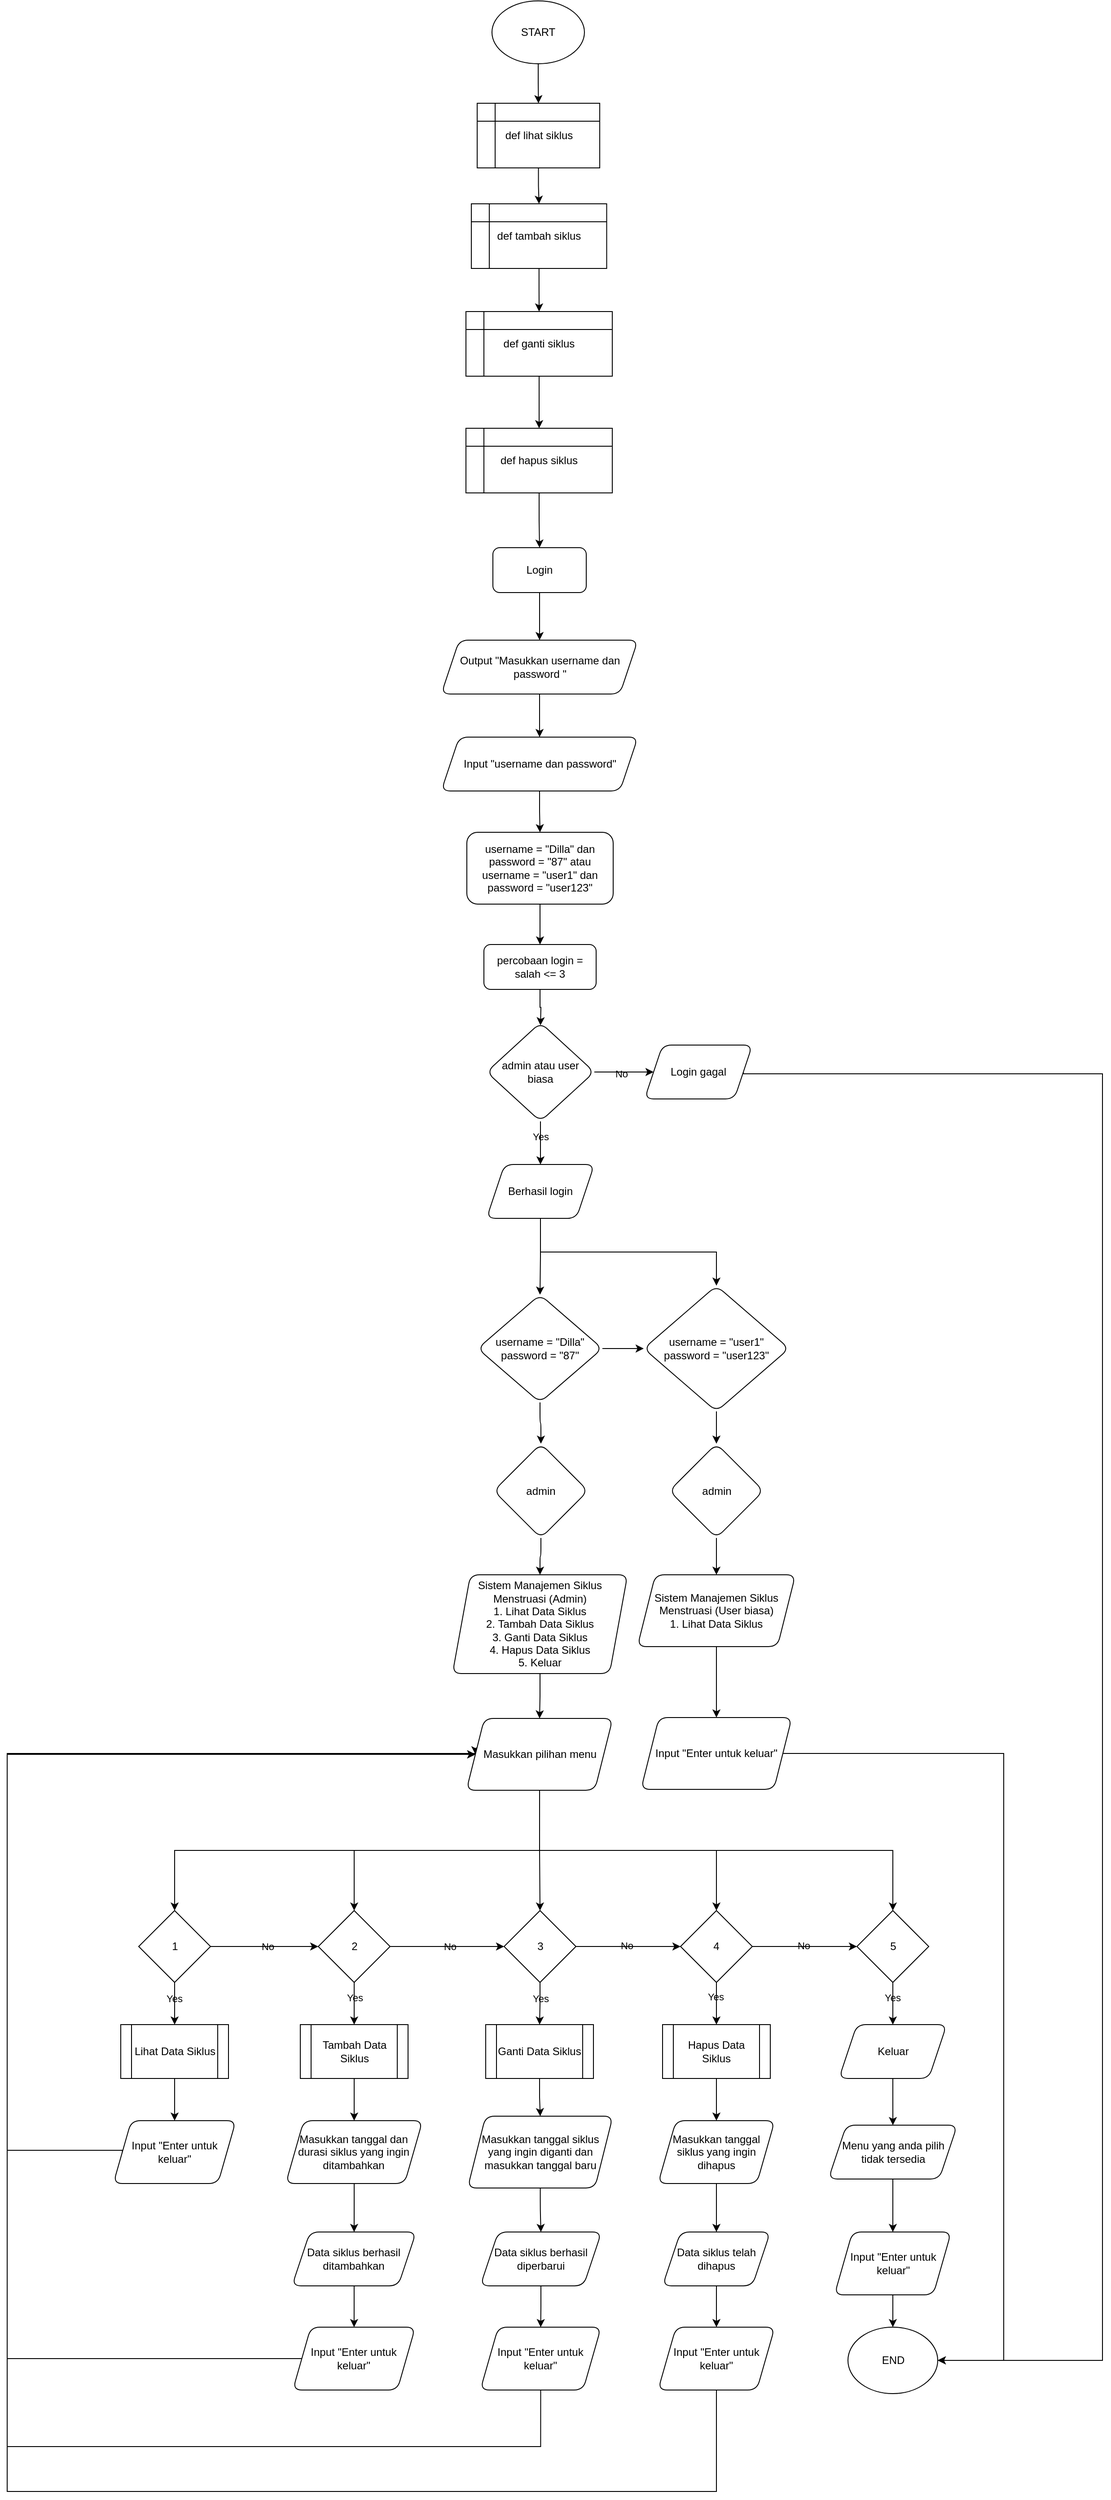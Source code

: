 <mxfile version="24.7.17">
  <diagram id="C5RBs43oDa-KdzZeNtuy" name="Page-1">
    <mxGraphModel dx="1605" dy="447" grid="1" gridSize="10" guides="1" tooltips="1" connect="1" arrows="1" fold="1" page="1" pageScale="1" pageWidth="827" pageHeight="1169" math="0" shadow="0">
      <root>
        <mxCell id="WIyWlLk6GJQsqaUBKTNV-0" />
        <mxCell id="WIyWlLk6GJQsqaUBKTNV-1" parent="WIyWlLk6GJQsqaUBKTNV-0" />
        <mxCell id="-QABsE26IqD1V3xhMsvn-311" style="edgeStyle=orthogonalEdgeStyle;rounded=0;orthogonalLoop=1;jettySize=auto;html=1;exitX=0.5;exitY=1;exitDx=0;exitDy=0;entryX=0.5;entryY=0;entryDx=0;entryDy=0;labelBackgroundColor=none;fontColor=default;" edge="1" parent="WIyWlLk6GJQsqaUBKTNV-1" source="-QABsE26IqD1V3xhMsvn-82" target="-QABsE26IqD1V3xhMsvn-300">
          <mxGeometry relative="1" as="geometry" />
        </mxCell>
        <mxCell id="-QABsE26IqD1V3xhMsvn-82" value="START" style="ellipse;whiteSpace=wrap;html=1;labelBackgroundColor=none;rounded=1;" vertex="1" parent="WIyWlLk6GJQsqaUBKTNV-1">
          <mxGeometry x="369.99" y="41" width="103" height="70" as="geometry" />
        </mxCell>
        <mxCell id="-QABsE26IqD1V3xhMsvn-178" style="edgeStyle=orthogonalEdgeStyle;rounded=0;orthogonalLoop=1;jettySize=auto;html=1;exitX=0.5;exitY=1;exitDx=0;exitDy=0;entryX=0.5;entryY=0;entryDx=0;entryDy=0;labelBackgroundColor=none;fontColor=default;" edge="1" parent="WIyWlLk6GJQsqaUBKTNV-1" source="-QABsE26IqD1V3xhMsvn-84" target="-QABsE26IqD1V3xhMsvn-126">
          <mxGeometry relative="1" as="geometry" />
        </mxCell>
        <mxCell id="-QABsE26IqD1V3xhMsvn-84" value="Login" style="whiteSpace=wrap;html=1;labelBackgroundColor=none;rounded=1;" vertex="1" parent="WIyWlLk6GJQsqaUBKTNV-1">
          <mxGeometry x="371.01" y="650" width="104" height="50" as="geometry" />
        </mxCell>
        <mxCell id="-QABsE26IqD1V3xhMsvn-85" value="" style="edgeStyle=orthogonalEdgeStyle;rounded=1;orthogonalLoop=1;jettySize=auto;html=1;labelBackgroundColor=none;fontColor=default;" edge="1" parent="WIyWlLk6GJQsqaUBKTNV-1" source="-QABsE26IqD1V3xhMsvn-89" target="-QABsE26IqD1V3xhMsvn-133">
          <mxGeometry relative="1" as="geometry" />
        </mxCell>
        <mxCell id="-QABsE26IqD1V3xhMsvn-86" value="No" style="edgeLabel;html=1;align=center;verticalAlign=middle;resizable=0;points=[];labelBackgroundColor=none;" vertex="1" connectable="0" parent="-QABsE26IqD1V3xhMsvn-85">
          <mxGeometry x="-0.1" y="-2" relative="1" as="geometry">
            <mxPoint as="offset" />
          </mxGeometry>
        </mxCell>
        <mxCell id="-QABsE26IqD1V3xhMsvn-87" value="" style="edgeStyle=orthogonalEdgeStyle;rounded=1;orthogonalLoop=1;jettySize=auto;html=1;labelBackgroundColor=none;fontColor=default;" edge="1" parent="WIyWlLk6GJQsqaUBKTNV-1" source="-QABsE26IqD1V3xhMsvn-89" target="-QABsE26IqD1V3xhMsvn-135">
          <mxGeometry relative="1" as="geometry" />
        </mxCell>
        <mxCell id="-QABsE26IqD1V3xhMsvn-88" value="Yes" style="edgeLabel;html=1;align=center;verticalAlign=middle;resizable=0;points=[];labelBackgroundColor=none;" vertex="1" connectable="0" parent="-QABsE26IqD1V3xhMsvn-87">
          <mxGeometry x="-0.289" relative="1" as="geometry">
            <mxPoint as="offset" />
          </mxGeometry>
        </mxCell>
        <mxCell id="-QABsE26IqD1V3xhMsvn-89" value="admin atau user biasa" style="rhombus;whiteSpace=wrap;html=1;labelBackgroundColor=none;rounded=1;" vertex="1" parent="WIyWlLk6GJQsqaUBKTNV-1">
          <mxGeometry x="364" y="1179" width="120" height="110" as="geometry" />
        </mxCell>
        <mxCell id="-QABsE26IqD1V3xhMsvn-90" value="" style="edgeStyle=orthogonalEdgeStyle;rounded=1;orthogonalLoop=1;jettySize=auto;html=1;labelBackgroundColor=none;fontColor=default;" edge="1" parent="WIyWlLk6GJQsqaUBKTNV-1" source="-QABsE26IqD1V3xhMsvn-92" target="-QABsE26IqD1V3xhMsvn-94">
          <mxGeometry relative="1" as="geometry" />
        </mxCell>
        <mxCell id="-QABsE26IqD1V3xhMsvn-91" value="" style="edgeStyle=orthogonalEdgeStyle;rounded=1;orthogonalLoop=1;jettySize=auto;html=1;labelBackgroundColor=none;fontColor=default;" edge="1" parent="WIyWlLk6GJQsqaUBKTNV-1" source="-QABsE26IqD1V3xhMsvn-92" target="-QABsE26IqD1V3xhMsvn-96">
          <mxGeometry relative="1" as="geometry" />
        </mxCell>
        <mxCell id="-QABsE26IqD1V3xhMsvn-92" value="username = &quot;Dilla&quot; password = &quot;87&quot;" style="rhombus;whiteSpace=wrap;html=1;labelBackgroundColor=none;rounded=1;" vertex="1" parent="WIyWlLk6GJQsqaUBKTNV-1">
          <mxGeometry x="354" y="1482" width="139" height="120" as="geometry" />
        </mxCell>
        <mxCell id="-QABsE26IqD1V3xhMsvn-316" style="edgeStyle=orthogonalEdgeStyle;rounded=0;orthogonalLoop=1;jettySize=auto;html=1;exitX=0.5;exitY=1;exitDx=0;exitDy=0;entryX=0.5;entryY=0;entryDx=0;entryDy=0;labelBackgroundColor=none;fontColor=default;" edge="1" parent="WIyWlLk6GJQsqaUBKTNV-1" source="-QABsE26IqD1V3xhMsvn-94" target="-QABsE26IqD1V3xhMsvn-315">
          <mxGeometry relative="1" as="geometry" />
        </mxCell>
        <mxCell id="-QABsE26IqD1V3xhMsvn-94" value="username = &quot;user1&quot; password = &quot;user123&quot;" style="rhombus;whiteSpace=wrap;html=1;labelBackgroundColor=none;rounded=1;" vertex="1" parent="WIyWlLk6GJQsqaUBKTNV-1">
          <mxGeometry x="539" y="1472" width="162" height="140" as="geometry" />
        </mxCell>
        <mxCell id="-QABsE26IqD1V3xhMsvn-95" value="" style="edgeStyle=orthogonalEdgeStyle;rounded=1;orthogonalLoop=1;jettySize=auto;html=1;labelBackgroundColor=none;fontColor=default;" edge="1" parent="WIyWlLk6GJQsqaUBKTNV-1" source="-QABsE26IqD1V3xhMsvn-96" target="-QABsE26IqD1V3xhMsvn-130">
          <mxGeometry relative="1" as="geometry" />
        </mxCell>
        <mxCell id="-QABsE26IqD1V3xhMsvn-96" value="admin" style="rhombus;whiteSpace=wrap;html=1;labelBackgroundColor=none;rounded=1;" vertex="1" parent="WIyWlLk6GJQsqaUBKTNV-1">
          <mxGeometry x="371.99" y="1648" width="105" height="105" as="geometry" />
        </mxCell>
        <mxCell id="-QABsE26IqD1V3xhMsvn-121" value="" style="edgeStyle=orthogonalEdgeStyle;rounded=1;orthogonalLoop=1;jettySize=auto;html=1;labelBackgroundColor=none;fontColor=default;" edge="1" parent="WIyWlLk6GJQsqaUBKTNV-1" source="-QABsE26IqD1V3xhMsvn-122" target="-QABsE26IqD1V3xhMsvn-148">
          <mxGeometry relative="1" as="geometry" />
        </mxCell>
        <mxCell id="-QABsE26IqD1V3xhMsvn-122" value="Keluar" style="shape=parallelogram;perimeter=parallelogramPerimeter;whiteSpace=wrap;html=1;fixedSize=1;labelBackgroundColor=none;rounded=1;" vertex="1" parent="WIyWlLk6GJQsqaUBKTNV-1">
          <mxGeometry x="756.5" y="2294.995" width="120" height="60" as="geometry" />
        </mxCell>
        <mxCell id="-QABsE26IqD1V3xhMsvn-123" style="edgeStyle=orthogonalEdgeStyle;rounded=0;orthogonalLoop=1;jettySize=auto;html=1;exitX=0;exitY=0.5;exitDx=0;exitDy=0;entryX=0;entryY=0.5;entryDx=0;entryDy=0;labelBackgroundColor=none;fontColor=default;" edge="1" parent="WIyWlLk6GJQsqaUBKTNV-1" source="-QABsE26IqD1V3xhMsvn-124" target="-QABsE26IqD1V3xhMsvn-156">
          <mxGeometry relative="1" as="geometry">
            <Array as="points">
              <mxPoint x="-42" y="2435" />
              <mxPoint x="-170" y="2435" />
              <mxPoint x="-170" y="1994" />
            </Array>
          </mxGeometry>
        </mxCell>
        <mxCell id="-QABsE26IqD1V3xhMsvn-124" value="Input &quot;Enter untuk keluar&quot;" style="shape=parallelogram;perimeter=parallelogramPerimeter;whiteSpace=wrap;html=1;fixedSize=1;labelBackgroundColor=none;rounded=1;" vertex="1" parent="WIyWlLk6GJQsqaUBKTNV-1">
          <mxGeometry x="-51.75" y="2402" width="136.5" height="70" as="geometry" />
        </mxCell>
        <mxCell id="-QABsE26IqD1V3xhMsvn-185" value="" style="edgeStyle=orthogonalEdgeStyle;rounded=0;orthogonalLoop=1;jettySize=auto;html=1;labelBackgroundColor=none;fontColor=default;" edge="1" parent="WIyWlLk6GJQsqaUBKTNV-1" source="-QABsE26IqD1V3xhMsvn-126" target="-QABsE26IqD1V3xhMsvn-184">
          <mxGeometry relative="1" as="geometry" />
        </mxCell>
        <mxCell id="-QABsE26IqD1V3xhMsvn-126" value="Output &quot;Masukkan username dan password &quot;" style="shape=parallelogram;perimeter=parallelogramPerimeter;whiteSpace=wrap;html=1;fixedSize=1;labelBackgroundColor=none;rounded=1;" vertex="1" parent="WIyWlLk6GJQsqaUBKTNV-1">
          <mxGeometry x="313.51" y="753" width="219" height="60" as="geometry" />
        </mxCell>
        <mxCell id="-QABsE26IqD1V3xhMsvn-129" value="" style="edgeStyle=orthogonalEdgeStyle;rounded=0;orthogonalLoop=1;jettySize=auto;html=1;labelBackgroundColor=none;fontColor=default;" edge="1" parent="WIyWlLk6GJQsqaUBKTNV-1" source="-QABsE26IqD1V3xhMsvn-130" target="-QABsE26IqD1V3xhMsvn-156">
          <mxGeometry relative="1" as="geometry" />
        </mxCell>
        <mxCell id="-QABsE26IqD1V3xhMsvn-130" value="Sistem Manajemen Siklus Menstruasi (Admin)&lt;div&gt;&lt;span style=&quot;background-color: initial;&quot;&gt;1. Lihat Data Siklus&lt;/span&gt;&lt;br&gt;&lt;/div&gt;&lt;div&gt;&lt;div&gt;2.&amp;nbsp;Tambah Data Siklus&lt;/div&gt;&lt;div&gt;3.&amp;nbsp;Ganti Data Siklus&lt;/div&gt;&lt;div&gt;4.&amp;nbsp;Hapus Data Siklus&lt;/div&gt;&lt;div&gt;5. Keluar&lt;/div&gt;&lt;/div&gt;" style="shape=parallelogram;perimeter=parallelogramPerimeter;whiteSpace=wrap;html=1;fixedSize=1;labelBackgroundColor=none;rounded=1;" vertex="1" parent="WIyWlLk6GJQsqaUBKTNV-1">
          <mxGeometry x="326" y="1794" width="195" height="110.01" as="geometry" />
        </mxCell>
        <mxCell id="-QABsE26IqD1V3xhMsvn-131" value="" style="edgeStyle=orthogonalEdgeStyle;rounded=0;orthogonalLoop=1;jettySize=auto;html=1;labelBackgroundColor=none;fontColor=default;" edge="1" parent="WIyWlLk6GJQsqaUBKTNV-1" source="-QABsE26IqD1V3xhMsvn-132" target="-QABsE26IqD1V3xhMsvn-157">
          <mxGeometry relative="1" as="geometry" />
        </mxCell>
        <mxCell id="-QABsE26IqD1V3xhMsvn-132" value="Sistem Manajemen Siklus Menstruasi (User biasa)&lt;div&gt;&lt;span style=&quot;background-color: initial;&quot;&gt;1. Lihat Data Siklus&lt;/span&gt;&lt;/div&gt;" style="shape=parallelogram;perimeter=parallelogramPerimeter;whiteSpace=wrap;html=1;fixedSize=1;labelBackgroundColor=none;rounded=1;" vertex="1" parent="WIyWlLk6GJQsqaUBKTNV-1">
          <mxGeometry x="532" y="1794" width="176" height="80" as="geometry" />
        </mxCell>
        <mxCell id="-QABsE26IqD1V3xhMsvn-312" style="edgeStyle=orthogonalEdgeStyle;rounded=0;orthogonalLoop=1;jettySize=auto;html=1;exitX=1;exitY=0.5;exitDx=0;exitDy=0;entryX=1;entryY=0.5;entryDx=0;entryDy=0;labelBackgroundColor=none;fontColor=default;" edge="1" parent="WIyWlLk6GJQsqaUBKTNV-1" source="-QABsE26IqD1V3xhMsvn-133" target="-QABsE26IqD1V3xhMsvn-261">
          <mxGeometry relative="1" as="geometry">
            <Array as="points">
              <mxPoint x="1050" y="1236" />
              <mxPoint x="1050" y="2669" />
            </Array>
          </mxGeometry>
        </mxCell>
        <mxCell id="-QABsE26IqD1V3xhMsvn-133" value="Login gagal" style="shape=parallelogram;perimeter=parallelogramPerimeter;whiteSpace=wrap;html=1;fixedSize=1;labelBackgroundColor=none;rounded=1;" vertex="1" parent="WIyWlLk6GJQsqaUBKTNV-1">
          <mxGeometry x="540" y="1203.995" width="120" height="60" as="geometry" />
        </mxCell>
        <mxCell id="-QABsE26IqD1V3xhMsvn-313" style="edgeStyle=orthogonalEdgeStyle;rounded=0;orthogonalLoop=1;jettySize=auto;html=1;exitX=0.5;exitY=1;exitDx=0;exitDy=0;entryX=0.5;entryY=0;entryDx=0;entryDy=0;labelBackgroundColor=none;fontColor=default;" edge="1" parent="WIyWlLk6GJQsqaUBKTNV-1" source="-QABsE26IqD1V3xhMsvn-135" target="-QABsE26IqD1V3xhMsvn-94">
          <mxGeometry relative="1" as="geometry" />
        </mxCell>
        <mxCell id="-QABsE26IqD1V3xhMsvn-314" style="edgeStyle=orthogonalEdgeStyle;rounded=0;orthogonalLoop=1;jettySize=auto;html=1;exitX=0.5;exitY=1;exitDx=0;exitDy=0;entryX=0.5;entryY=0;entryDx=0;entryDy=0;labelBackgroundColor=none;fontColor=default;" edge="1" parent="WIyWlLk6GJQsqaUBKTNV-1" source="-QABsE26IqD1V3xhMsvn-135" target="-QABsE26IqD1V3xhMsvn-92">
          <mxGeometry relative="1" as="geometry" />
        </mxCell>
        <mxCell id="-QABsE26IqD1V3xhMsvn-135" value="Berhasil login" style="shape=parallelogram;perimeter=parallelogramPerimeter;whiteSpace=wrap;html=1;fixedSize=1;labelBackgroundColor=none;rounded=1;" vertex="1" parent="WIyWlLk6GJQsqaUBKTNV-1">
          <mxGeometry x="364" y="1336.995" width="120" height="60" as="geometry" />
        </mxCell>
        <mxCell id="-QABsE26IqD1V3xhMsvn-136" value="" style="edgeStyle=orthogonalEdgeStyle;rounded=1;orthogonalLoop=1;jettySize=auto;html=1;labelBackgroundColor=none;fontColor=default;" edge="1" parent="WIyWlLk6GJQsqaUBKTNV-1" source="-QABsE26IqD1V3xhMsvn-137" target="-QABsE26IqD1V3xhMsvn-141">
          <mxGeometry relative="1" as="geometry" />
        </mxCell>
        <mxCell id="-QABsE26IqD1V3xhMsvn-137" value="Masukkan tanggal dan durasi siklus yang ingin ditambahkan" style="shape=parallelogram;perimeter=parallelogramPerimeter;whiteSpace=wrap;html=1;fixedSize=1;labelBackgroundColor=none;rounded=1;" vertex="1" parent="WIyWlLk6GJQsqaUBKTNV-1">
          <mxGeometry x="140.31" y="2402" width="152.37" height="70" as="geometry" />
        </mxCell>
        <mxCell id="-QABsE26IqD1V3xhMsvn-138" value="" style="edgeStyle=orthogonalEdgeStyle;rounded=1;orthogonalLoop=1;jettySize=auto;html=1;labelBackgroundColor=none;fontColor=default;" edge="1" parent="WIyWlLk6GJQsqaUBKTNV-1" source="-QABsE26IqD1V3xhMsvn-139" target="-QABsE26IqD1V3xhMsvn-143">
          <mxGeometry relative="1" as="geometry" />
        </mxCell>
        <mxCell id="-QABsE26IqD1V3xhMsvn-139" value="Masukkan tanggal siklus yang ingin diganti dan masukkan tanggal baru" style="shape=parallelogram;perimeter=parallelogramPerimeter;whiteSpace=wrap;html=1;fixedSize=1;labelBackgroundColor=none;rounded=1;" vertex="1" parent="WIyWlLk6GJQsqaUBKTNV-1">
          <mxGeometry x="342.88" y="2397" width="161.75" height="80" as="geometry" />
        </mxCell>
        <mxCell id="-QABsE26IqD1V3xhMsvn-140" value="" style="edgeStyle=orthogonalEdgeStyle;rounded=0;orthogonalLoop=1;jettySize=auto;html=1;labelBackgroundColor=none;fontColor=default;" edge="1" parent="WIyWlLk6GJQsqaUBKTNV-1" source="-QABsE26IqD1V3xhMsvn-141" target="-QABsE26IqD1V3xhMsvn-150">
          <mxGeometry relative="1" as="geometry" />
        </mxCell>
        <mxCell id="-QABsE26IqD1V3xhMsvn-141" value="Data siklus berhasil ditambahkan" style="shape=parallelogram;perimeter=parallelogramPerimeter;whiteSpace=wrap;html=1;fixedSize=1;labelBackgroundColor=none;rounded=1;" vertex="1" parent="WIyWlLk6GJQsqaUBKTNV-1">
          <mxGeometry x="147.25" y="2526" width="138.26" height="60" as="geometry" />
        </mxCell>
        <mxCell id="-QABsE26IqD1V3xhMsvn-142" value="" style="edgeStyle=orthogonalEdgeStyle;rounded=0;orthogonalLoop=1;jettySize=auto;html=1;labelBackgroundColor=none;fontColor=default;" edge="1" parent="WIyWlLk6GJQsqaUBKTNV-1" source="-QABsE26IqD1V3xhMsvn-143" target="-QABsE26IqD1V3xhMsvn-152">
          <mxGeometry relative="1" as="geometry" />
        </mxCell>
        <mxCell id="-QABsE26IqD1V3xhMsvn-143" value="Data siklus berhasil diperbarui" style="shape=parallelogram;perimeter=parallelogramPerimeter;whiteSpace=wrap;html=1;fixedSize=1;labelBackgroundColor=none;rounded=1;" vertex="1" parent="WIyWlLk6GJQsqaUBKTNV-1">
          <mxGeometry x="356.99" y="2526" width="135" height="60" as="geometry" />
        </mxCell>
        <mxCell id="-QABsE26IqD1V3xhMsvn-144" value="" style="edgeStyle=orthogonalEdgeStyle;rounded=1;orthogonalLoop=1;jettySize=auto;html=1;labelBackgroundColor=none;fontColor=default;" edge="1" parent="WIyWlLk6GJQsqaUBKTNV-1" source="-QABsE26IqD1V3xhMsvn-145" target="-QABsE26IqD1V3xhMsvn-147">
          <mxGeometry relative="1" as="geometry" />
        </mxCell>
        <mxCell id="-QABsE26IqD1V3xhMsvn-145" value="Masukkan tanggal siklus yang ingin dihapus" style="shape=parallelogram;perimeter=parallelogramPerimeter;whiteSpace=wrap;html=1;fixedSize=1;labelBackgroundColor=none;rounded=1;" vertex="1" parent="WIyWlLk6GJQsqaUBKTNV-1">
          <mxGeometry x="555" y="2402" width="130" height="70" as="geometry" />
        </mxCell>
        <mxCell id="-QABsE26IqD1V3xhMsvn-146" value="" style="edgeStyle=orthogonalEdgeStyle;rounded=0;orthogonalLoop=1;jettySize=auto;html=1;labelBackgroundColor=none;fontColor=default;" edge="1" parent="WIyWlLk6GJQsqaUBKTNV-1" source="-QABsE26IqD1V3xhMsvn-147" target="-QABsE26IqD1V3xhMsvn-154">
          <mxGeometry relative="1" as="geometry" />
        </mxCell>
        <mxCell id="-QABsE26IqD1V3xhMsvn-147" value="Data siklus telah dihapus" style="shape=parallelogram;perimeter=parallelogramPerimeter;whiteSpace=wrap;html=1;fixedSize=1;labelBackgroundColor=none;rounded=1;" vertex="1" parent="WIyWlLk6GJQsqaUBKTNV-1">
          <mxGeometry x="560" y="2525.995" width="120" height="60" as="geometry" />
        </mxCell>
        <mxCell id="-QABsE26IqD1V3xhMsvn-260" style="edgeStyle=orthogonalEdgeStyle;rounded=0;orthogonalLoop=1;jettySize=auto;html=1;exitX=0.5;exitY=1;exitDx=0;exitDy=0;entryX=0.5;entryY=0;entryDx=0;entryDy=0;labelBackgroundColor=none;fontColor=default;" edge="1" parent="WIyWlLk6GJQsqaUBKTNV-1" source="-QABsE26IqD1V3xhMsvn-148" target="-QABsE26IqD1V3xhMsvn-259">
          <mxGeometry relative="1" as="geometry" />
        </mxCell>
        <mxCell id="-QABsE26IqD1V3xhMsvn-148" value="Menu yang anda pilih tidak tersedia" style="shape=parallelogram;perimeter=parallelogramPerimeter;whiteSpace=wrap;html=1;fixedSize=1;labelBackgroundColor=none;rounded=1;" vertex="1" parent="WIyWlLk6GJQsqaUBKTNV-1">
          <mxGeometry x="744.75" y="2407" width="143.5" height="60" as="geometry" />
        </mxCell>
        <mxCell id="-QABsE26IqD1V3xhMsvn-149" style="edgeStyle=orthogonalEdgeStyle;rounded=0;orthogonalLoop=1;jettySize=auto;html=1;exitX=0;exitY=0.5;exitDx=0;exitDy=0;entryX=0;entryY=0.5;entryDx=0;entryDy=0;labelBackgroundColor=none;fontColor=default;" edge="1" parent="WIyWlLk6GJQsqaUBKTNV-1" source="-QABsE26IqD1V3xhMsvn-150" target="-QABsE26IqD1V3xhMsvn-156">
          <mxGeometry relative="1" as="geometry">
            <Array as="points">
              <mxPoint x="-170" y="2667" />
              <mxPoint x="-170" y="1994" />
            </Array>
          </mxGeometry>
        </mxCell>
        <mxCell id="-QABsE26IqD1V3xhMsvn-150" value="Input &quot;Enter untuk keluar&quot;" style="shape=parallelogram;perimeter=parallelogramPerimeter;whiteSpace=wrap;html=1;fixedSize=1;labelBackgroundColor=none;rounded=1;" vertex="1" parent="WIyWlLk6GJQsqaUBKTNV-1">
          <mxGeometry x="148.19" y="2632" width="136.38" height="70.01" as="geometry" />
        </mxCell>
        <mxCell id="-QABsE26IqD1V3xhMsvn-151" style="edgeStyle=orthogonalEdgeStyle;rounded=0;orthogonalLoop=1;jettySize=auto;html=1;exitX=0.5;exitY=1;exitDx=0;exitDy=0;entryX=0;entryY=0.5;entryDx=0;entryDy=0;labelBackgroundColor=none;fontColor=default;" edge="1" parent="WIyWlLk6GJQsqaUBKTNV-1" source="-QABsE26IqD1V3xhMsvn-152" target="-QABsE26IqD1V3xhMsvn-156">
          <mxGeometry relative="1" as="geometry">
            <Array as="points">
              <mxPoint x="424" y="2765" />
              <mxPoint x="-170" y="2765" />
              <mxPoint x="-170" y="1993" />
              <mxPoint x="352" y="1993" />
            </Array>
            <mxPoint x="424.245" y="2688.01" as="sourcePoint" />
            <mxPoint x="351.51" y="2023" as="targetPoint" />
          </mxGeometry>
        </mxCell>
        <mxCell id="-QABsE26IqD1V3xhMsvn-152" value="Input &quot;Enter untuk keluar&quot;" style="shape=parallelogram;perimeter=parallelogramPerimeter;whiteSpace=wrap;html=1;fixedSize=1;labelBackgroundColor=none;rounded=1;" vertex="1" parent="WIyWlLk6GJQsqaUBKTNV-1">
          <mxGeometry x="357" y="2632" width="134.49" height="70.01" as="geometry" />
        </mxCell>
        <mxCell id="-QABsE26IqD1V3xhMsvn-153" style="edgeStyle=orthogonalEdgeStyle;rounded=0;orthogonalLoop=1;jettySize=auto;html=1;exitX=0.5;exitY=1;exitDx=0;exitDy=0;entryX=0;entryY=0.5;entryDx=0;entryDy=0;labelBackgroundColor=none;fontColor=default;" edge="1" parent="WIyWlLk6GJQsqaUBKTNV-1" source="-QABsE26IqD1V3xhMsvn-154" target="-QABsE26IqD1V3xhMsvn-156">
          <mxGeometry relative="1" as="geometry">
            <Array as="points">
              <mxPoint x="620" y="2815" />
              <mxPoint x="-170" y="2815" />
              <mxPoint x="-170" y="1994" />
            </Array>
          </mxGeometry>
        </mxCell>
        <mxCell id="-QABsE26IqD1V3xhMsvn-154" value="Input &quot;Enter untuk keluar&quot;" style="shape=parallelogram;perimeter=parallelogramPerimeter;whiteSpace=wrap;html=1;fixedSize=1;labelBackgroundColor=none;rounded=1;" vertex="1" parent="WIyWlLk6GJQsqaUBKTNV-1">
          <mxGeometry x="555" y="2632" width="130" height="70.01" as="geometry" />
        </mxCell>
        <mxCell id="-QABsE26IqD1V3xhMsvn-252" style="edgeStyle=orthogonalEdgeStyle;rounded=0;orthogonalLoop=1;jettySize=auto;html=1;exitX=0.5;exitY=1;exitDx=0;exitDy=0;entryX=0.5;entryY=0;entryDx=0;entryDy=0;labelBackgroundColor=none;fontColor=default;" edge="1" parent="WIyWlLk6GJQsqaUBKTNV-1" source="-QABsE26IqD1V3xhMsvn-156" target="-QABsE26IqD1V3xhMsvn-221">
          <mxGeometry relative="1" as="geometry" />
        </mxCell>
        <mxCell id="-QABsE26IqD1V3xhMsvn-253" style="edgeStyle=orthogonalEdgeStyle;rounded=0;orthogonalLoop=1;jettySize=auto;html=1;exitX=0.5;exitY=1;exitDx=0;exitDy=0;entryX=0.5;entryY=0;entryDx=0;entryDy=0;labelBackgroundColor=none;fontColor=default;" edge="1" parent="WIyWlLk6GJQsqaUBKTNV-1" source="-QABsE26IqD1V3xhMsvn-156" target="-QABsE26IqD1V3xhMsvn-220">
          <mxGeometry relative="1" as="geometry" />
        </mxCell>
        <mxCell id="-QABsE26IqD1V3xhMsvn-254" style="edgeStyle=orthogonalEdgeStyle;rounded=0;orthogonalLoop=1;jettySize=auto;html=1;exitX=0.5;exitY=1;exitDx=0;exitDy=0;entryX=0.5;entryY=0;entryDx=0;entryDy=0;labelBackgroundColor=none;fontColor=default;" edge="1" parent="WIyWlLk6GJQsqaUBKTNV-1" source="-QABsE26IqD1V3xhMsvn-156" target="-QABsE26IqD1V3xhMsvn-218">
          <mxGeometry relative="1" as="geometry" />
        </mxCell>
        <mxCell id="-QABsE26IqD1V3xhMsvn-255" style="edgeStyle=orthogonalEdgeStyle;rounded=0;orthogonalLoop=1;jettySize=auto;html=1;exitX=0.5;exitY=1;exitDx=0;exitDy=0;entryX=0.5;entryY=0;entryDx=0;entryDy=0;labelBackgroundColor=none;fontColor=default;" edge="1" parent="WIyWlLk6GJQsqaUBKTNV-1" source="-QABsE26IqD1V3xhMsvn-156" target="-QABsE26IqD1V3xhMsvn-216">
          <mxGeometry relative="1" as="geometry" />
        </mxCell>
        <mxCell id="-QABsE26IqD1V3xhMsvn-256" style="edgeStyle=orthogonalEdgeStyle;rounded=0;orthogonalLoop=1;jettySize=auto;html=1;exitX=0.5;exitY=1;exitDx=0;exitDy=0;entryX=0.5;entryY=0;entryDx=0;entryDy=0;labelBackgroundColor=none;fontColor=default;" edge="1" parent="WIyWlLk6GJQsqaUBKTNV-1" source="-QABsE26IqD1V3xhMsvn-156" target="-QABsE26IqD1V3xhMsvn-217">
          <mxGeometry relative="1" as="geometry" />
        </mxCell>
        <mxCell id="-QABsE26IqD1V3xhMsvn-156" value="Masukkan pilihan menu" style="shape=parallelogram;perimeter=parallelogramPerimeter;whiteSpace=wrap;html=1;fixedSize=1;labelBackgroundColor=none;rounded=1;" vertex="1" parent="WIyWlLk6GJQsqaUBKTNV-1">
          <mxGeometry x="341.51" y="1954" width="163" height="80" as="geometry" />
        </mxCell>
        <mxCell id="-QABsE26IqD1V3xhMsvn-263" style="edgeStyle=orthogonalEdgeStyle;rounded=0;orthogonalLoop=1;jettySize=auto;html=1;exitX=1;exitY=0.5;exitDx=0;exitDy=0;entryX=1;entryY=0.5;entryDx=0;entryDy=0;labelBackgroundColor=none;fontColor=default;" edge="1" parent="WIyWlLk6GJQsqaUBKTNV-1" source="-QABsE26IqD1V3xhMsvn-157" target="-QABsE26IqD1V3xhMsvn-261">
          <mxGeometry relative="1" as="geometry">
            <Array as="points">
              <mxPoint x="940" y="1993" />
              <mxPoint x="940" y="2669" />
            </Array>
          </mxGeometry>
        </mxCell>
        <mxCell id="-QABsE26IqD1V3xhMsvn-157" value="Input &quot;Enter untuk keluar&quot;" style="shape=parallelogram;perimeter=parallelogramPerimeter;whiteSpace=wrap;html=1;fixedSize=1;labelBackgroundColor=none;rounded=1;" vertex="1" parent="WIyWlLk6GJQsqaUBKTNV-1">
          <mxGeometry x="536" y="1953" width="168" height="80" as="geometry" />
        </mxCell>
        <mxCell id="-QABsE26IqD1V3xhMsvn-289" style="edgeStyle=orthogonalEdgeStyle;rounded=0;orthogonalLoop=1;jettySize=auto;html=1;exitX=0.5;exitY=1;exitDx=0;exitDy=0;entryX=0.5;entryY=0;entryDx=0;entryDy=0;labelBackgroundColor=none;fontColor=default;" edge="1" parent="WIyWlLk6GJQsqaUBKTNV-1" source="-QABsE26IqD1V3xhMsvn-176">
          <mxGeometry relative="1" as="geometry">
            <mxPoint x="424" y="1182" as="targetPoint" />
          </mxGeometry>
        </mxCell>
        <mxCell id="-QABsE26IqD1V3xhMsvn-176" value="percobaan login = salah &amp;lt;= 3" style="whiteSpace=wrap;html=1;labelBackgroundColor=none;rounded=1;" vertex="1" parent="WIyWlLk6GJQsqaUBKTNV-1">
          <mxGeometry x="361" y="1092" width="125.02" height="50" as="geometry" />
        </mxCell>
        <mxCell id="-QABsE26IqD1V3xhMsvn-322" style="edgeStyle=orthogonalEdgeStyle;rounded=0;orthogonalLoop=1;jettySize=auto;html=1;exitX=0.5;exitY=1;exitDx=0;exitDy=0;entryX=0.5;entryY=0;entryDx=0;entryDy=0;labelBackgroundColor=none;fontColor=default;" edge="1" parent="WIyWlLk6GJQsqaUBKTNV-1" source="-QABsE26IqD1V3xhMsvn-184" target="-QABsE26IqD1V3xhMsvn-320">
          <mxGeometry relative="1" as="geometry" />
        </mxCell>
        <mxCell id="-QABsE26IqD1V3xhMsvn-184" value="Input &quot;username dan password&quot;" style="shape=parallelogram;perimeter=parallelogramPerimeter;whiteSpace=wrap;html=1;fixedSize=1;labelBackgroundColor=none;rounded=1;" vertex="1" parent="WIyWlLk6GJQsqaUBKTNV-1">
          <mxGeometry x="313.51" y="861" width="219" height="60" as="geometry" />
        </mxCell>
        <mxCell id="-QABsE26IqD1V3xhMsvn-195" style="edgeStyle=orthogonalEdgeStyle;rounded=0;orthogonalLoop=1;jettySize=auto;html=1;exitX=0.5;exitY=1;exitDx=0;exitDy=0;entryX=0.5;entryY=0;entryDx=0;entryDy=0;labelBackgroundColor=none;fontColor=default;" edge="1" parent="WIyWlLk6GJQsqaUBKTNV-1" source="-QABsE26IqD1V3xhMsvn-193" target="-QABsE26IqD1V3xhMsvn-124">
          <mxGeometry relative="1" as="geometry" />
        </mxCell>
        <mxCell id="-QABsE26IqD1V3xhMsvn-193" value="Lihat Data Siklus" style="shape=process;whiteSpace=wrap;html=1;backgroundOutline=1;labelBackgroundColor=none;" vertex="1" parent="WIyWlLk6GJQsqaUBKTNV-1">
          <mxGeometry x="-43.5" y="2295" width="120" height="60" as="geometry" />
        </mxCell>
        <mxCell id="-QABsE26IqD1V3xhMsvn-198" style="edgeStyle=orthogonalEdgeStyle;rounded=0;orthogonalLoop=1;jettySize=auto;html=1;exitX=0.5;exitY=1;exitDx=0;exitDy=0;entryX=0.5;entryY=0;entryDx=0;entryDy=0;labelBackgroundColor=none;fontColor=default;" edge="1" parent="WIyWlLk6GJQsqaUBKTNV-1" source="-QABsE26IqD1V3xhMsvn-196" target="-QABsE26IqD1V3xhMsvn-137">
          <mxGeometry relative="1" as="geometry" />
        </mxCell>
        <mxCell id="-QABsE26IqD1V3xhMsvn-196" value="Tambah Data Siklus" style="shape=process;whiteSpace=wrap;html=1;backgroundOutline=1;labelBackgroundColor=none;" vertex="1" parent="WIyWlLk6GJQsqaUBKTNV-1">
          <mxGeometry x="156.5" y="2295" width="120" height="60" as="geometry" />
        </mxCell>
        <mxCell id="-QABsE26IqD1V3xhMsvn-201" style="edgeStyle=orthogonalEdgeStyle;rounded=0;orthogonalLoop=1;jettySize=auto;html=1;exitX=0.5;exitY=1;exitDx=0;exitDy=0;entryX=0.5;entryY=0;entryDx=0;entryDy=0;labelBackgroundColor=none;fontColor=default;" edge="1" parent="WIyWlLk6GJQsqaUBKTNV-1" source="-QABsE26IqD1V3xhMsvn-199" target="-QABsE26IqD1V3xhMsvn-139">
          <mxGeometry relative="1" as="geometry" />
        </mxCell>
        <mxCell id="-QABsE26IqD1V3xhMsvn-199" value="Ganti Data Siklus" style="shape=process;whiteSpace=wrap;html=1;backgroundOutline=1;labelBackgroundColor=none;" vertex="1" parent="WIyWlLk6GJQsqaUBKTNV-1">
          <mxGeometry x="363.01" y="2295" width="120" height="60" as="geometry" />
        </mxCell>
        <mxCell id="-QABsE26IqD1V3xhMsvn-204" style="edgeStyle=orthogonalEdgeStyle;rounded=0;orthogonalLoop=1;jettySize=auto;html=1;exitX=0.5;exitY=1;exitDx=0;exitDy=0;entryX=0.5;entryY=0;entryDx=0;entryDy=0;labelBackgroundColor=none;fontColor=default;" edge="1" parent="WIyWlLk6GJQsqaUBKTNV-1" source="-QABsE26IqD1V3xhMsvn-202" target="-QABsE26IqD1V3xhMsvn-145">
          <mxGeometry relative="1" as="geometry" />
        </mxCell>
        <mxCell id="-QABsE26IqD1V3xhMsvn-202" value="Hapus Data Siklus" style="shape=process;whiteSpace=wrap;html=1;backgroundOutline=1;labelBackgroundColor=none;" vertex="1" parent="WIyWlLk6GJQsqaUBKTNV-1">
          <mxGeometry x="560" y="2295" width="120" height="60" as="geometry" />
        </mxCell>
        <mxCell id="-QABsE26IqD1V3xhMsvn-226" style="edgeStyle=orthogonalEdgeStyle;rounded=0;orthogonalLoop=1;jettySize=auto;html=1;exitX=0.5;exitY=1;exitDx=0;exitDy=0;entryX=0.5;entryY=0;entryDx=0;entryDy=0;labelBackgroundColor=none;fontColor=default;" edge="1" parent="WIyWlLk6GJQsqaUBKTNV-1" source="-QABsE26IqD1V3xhMsvn-216" target="-QABsE26IqD1V3xhMsvn-193">
          <mxGeometry relative="1" as="geometry" />
        </mxCell>
        <mxCell id="-QABsE26IqD1V3xhMsvn-242" value="Yes" style="edgeLabel;html=1;align=center;verticalAlign=middle;resizable=0;points=[];labelBackgroundColor=none;" vertex="1" connectable="0" parent="-QABsE26IqD1V3xhMsvn-226">
          <mxGeometry x="-0.243" y="-1" relative="1" as="geometry">
            <mxPoint as="offset" />
          </mxGeometry>
        </mxCell>
        <mxCell id="-QABsE26IqD1V3xhMsvn-241" style="edgeStyle=orthogonalEdgeStyle;rounded=0;orthogonalLoop=1;jettySize=auto;html=1;exitX=1;exitY=0.5;exitDx=0;exitDy=0;entryX=0;entryY=0.5;entryDx=0;entryDy=0;labelBackgroundColor=none;fontColor=default;" edge="1" parent="WIyWlLk6GJQsqaUBKTNV-1" source="-QABsE26IqD1V3xhMsvn-216" target="-QABsE26IqD1V3xhMsvn-217">
          <mxGeometry relative="1" as="geometry" />
        </mxCell>
        <mxCell id="-QABsE26IqD1V3xhMsvn-247" value="No" style="edgeLabel;html=1;align=center;verticalAlign=middle;resizable=0;points=[];labelBackgroundColor=none;" vertex="1" connectable="0" parent="-QABsE26IqD1V3xhMsvn-241">
          <mxGeometry x="0.06" relative="1" as="geometry">
            <mxPoint as="offset" />
          </mxGeometry>
        </mxCell>
        <mxCell id="-QABsE26IqD1V3xhMsvn-216" value="1" style="rhombus;whiteSpace=wrap;html=1;labelBackgroundColor=none;" vertex="1" parent="WIyWlLk6GJQsqaUBKTNV-1">
          <mxGeometry x="-23.5" y="2168.01" width="80" height="80" as="geometry" />
        </mxCell>
        <mxCell id="-QABsE26IqD1V3xhMsvn-225" style="edgeStyle=orthogonalEdgeStyle;rounded=0;orthogonalLoop=1;jettySize=auto;html=1;exitX=0.5;exitY=1;exitDx=0;exitDy=0;entryX=0.5;entryY=0;entryDx=0;entryDy=0;labelBackgroundColor=none;fontColor=default;" edge="1" parent="WIyWlLk6GJQsqaUBKTNV-1" source="-QABsE26IqD1V3xhMsvn-217" target="-QABsE26IqD1V3xhMsvn-196">
          <mxGeometry relative="1" as="geometry" />
        </mxCell>
        <mxCell id="-QABsE26IqD1V3xhMsvn-243" value="Yes" style="edgeLabel;html=1;align=center;verticalAlign=middle;resizable=0;points=[];labelBackgroundColor=none;" vertex="1" connectable="0" parent="-QABsE26IqD1V3xhMsvn-225">
          <mxGeometry x="-0.271" relative="1" as="geometry">
            <mxPoint as="offset" />
          </mxGeometry>
        </mxCell>
        <mxCell id="-QABsE26IqD1V3xhMsvn-228" style="edgeStyle=orthogonalEdgeStyle;rounded=0;orthogonalLoop=1;jettySize=auto;html=1;exitX=1;exitY=0.5;exitDx=0;exitDy=0;entryX=0;entryY=0.5;entryDx=0;entryDy=0;labelBackgroundColor=none;fontColor=default;" edge="1" parent="WIyWlLk6GJQsqaUBKTNV-1" source="-QABsE26IqD1V3xhMsvn-217" target="-QABsE26IqD1V3xhMsvn-218">
          <mxGeometry relative="1" as="geometry" />
        </mxCell>
        <mxCell id="-QABsE26IqD1V3xhMsvn-248" value="No" style="edgeLabel;html=1;align=center;verticalAlign=middle;resizable=0;points=[];labelBackgroundColor=none;" vertex="1" connectable="0" parent="-QABsE26IqD1V3xhMsvn-228">
          <mxGeometry x="0.05" relative="1" as="geometry">
            <mxPoint as="offset" />
          </mxGeometry>
        </mxCell>
        <mxCell id="-QABsE26IqD1V3xhMsvn-217" value="2" style="rhombus;whiteSpace=wrap;html=1;labelBackgroundColor=none;" vertex="1" parent="WIyWlLk6GJQsqaUBKTNV-1">
          <mxGeometry x="176.5" y="2168.01" width="80" height="80" as="geometry" />
        </mxCell>
        <mxCell id="-QABsE26IqD1V3xhMsvn-224" style="edgeStyle=orthogonalEdgeStyle;rounded=0;orthogonalLoop=1;jettySize=auto;html=1;exitX=0.5;exitY=1;exitDx=0;exitDy=0;entryX=0.5;entryY=0;entryDx=0;entryDy=0;labelBackgroundColor=none;fontColor=default;" edge="1" parent="WIyWlLk6GJQsqaUBKTNV-1" source="-QABsE26IqD1V3xhMsvn-218" target="-QABsE26IqD1V3xhMsvn-199">
          <mxGeometry relative="1" as="geometry" />
        </mxCell>
        <mxCell id="-QABsE26IqD1V3xhMsvn-244" value="Yes" style="edgeLabel;html=1;align=center;verticalAlign=middle;resizable=0;points=[];labelBackgroundColor=none;" vertex="1" connectable="0" parent="-QABsE26IqD1V3xhMsvn-224">
          <mxGeometry x="-0.251" relative="1" as="geometry">
            <mxPoint as="offset" />
          </mxGeometry>
        </mxCell>
        <mxCell id="-QABsE26IqD1V3xhMsvn-229" style="edgeStyle=orthogonalEdgeStyle;rounded=0;orthogonalLoop=1;jettySize=auto;html=1;exitX=1;exitY=0.5;exitDx=0;exitDy=0;entryX=0;entryY=0.5;entryDx=0;entryDy=0;labelBackgroundColor=none;fontColor=default;" edge="1" parent="WIyWlLk6GJQsqaUBKTNV-1" source="-QABsE26IqD1V3xhMsvn-218" target="-QABsE26IqD1V3xhMsvn-220">
          <mxGeometry relative="1" as="geometry" />
        </mxCell>
        <mxCell id="-QABsE26IqD1V3xhMsvn-249" value="No" style="edgeLabel;html=1;align=center;verticalAlign=middle;resizable=0;points=[];labelBackgroundColor=none;" vertex="1" connectable="0" parent="-QABsE26IqD1V3xhMsvn-229">
          <mxGeometry x="-0.029" y="1" relative="1" as="geometry">
            <mxPoint as="offset" />
          </mxGeometry>
        </mxCell>
        <mxCell id="-QABsE26IqD1V3xhMsvn-218" value="3" style="rhombus;whiteSpace=wrap;html=1;labelBackgroundColor=none;" vertex="1" parent="WIyWlLk6GJQsqaUBKTNV-1">
          <mxGeometry x="383.5" y="2168.01" width="80" height="80" as="geometry" />
        </mxCell>
        <mxCell id="-QABsE26IqD1V3xhMsvn-222" style="edgeStyle=orthogonalEdgeStyle;rounded=0;orthogonalLoop=1;jettySize=auto;html=1;exitX=0.5;exitY=1;exitDx=0;exitDy=0;entryX=0.5;entryY=0;entryDx=0;entryDy=0;labelBackgroundColor=none;fontColor=default;" edge="1" parent="WIyWlLk6GJQsqaUBKTNV-1" source="-QABsE26IqD1V3xhMsvn-220" target="-QABsE26IqD1V3xhMsvn-202">
          <mxGeometry relative="1" as="geometry" />
        </mxCell>
        <mxCell id="-QABsE26IqD1V3xhMsvn-245" value="Yes" style="edgeLabel;html=1;align=center;verticalAlign=middle;resizable=0;points=[];labelBackgroundColor=none;" vertex="1" connectable="0" parent="-QABsE26IqD1V3xhMsvn-222">
          <mxGeometry x="-0.328" y="-1" relative="1" as="geometry">
            <mxPoint as="offset" />
          </mxGeometry>
        </mxCell>
        <mxCell id="-QABsE26IqD1V3xhMsvn-230" style="edgeStyle=orthogonalEdgeStyle;rounded=0;orthogonalLoop=1;jettySize=auto;html=1;exitX=1;exitY=0.5;exitDx=0;exitDy=0;entryX=0;entryY=0.5;entryDx=0;entryDy=0;labelBackgroundColor=none;fontColor=default;" edge="1" parent="WIyWlLk6GJQsqaUBKTNV-1" source="-QABsE26IqD1V3xhMsvn-220" target="-QABsE26IqD1V3xhMsvn-221">
          <mxGeometry relative="1" as="geometry" />
        </mxCell>
        <mxCell id="-QABsE26IqD1V3xhMsvn-250" value="No" style="edgeLabel;html=1;align=center;verticalAlign=middle;resizable=0;points=[];labelBackgroundColor=none;" vertex="1" connectable="0" parent="-QABsE26IqD1V3xhMsvn-230">
          <mxGeometry x="-0.021" y="1" relative="1" as="geometry">
            <mxPoint as="offset" />
          </mxGeometry>
        </mxCell>
        <mxCell id="-QABsE26IqD1V3xhMsvn-220" value="4" style="rhombus;whiteSpace=wrap;html=1;labelBackgroundColor=none;" vertex="1" parent="WIyWlLk6GJQsqaUBKTNV-1">
          <mxGeometry x="580" y="2168.01" width="80" height="80" as="geometry" />
        </mxCell>
        <mxCell id="-QABsE26IqD1V3xhMsvn-223" style="edgeStyle=orthogonalEdgeStyle;rounded=0;orthogonalLoop=1;jettySize=auto;html=1;exitX=0.5;exitY=1;exitDx=0;exitDy=0;entryX=0.5;entryY=0;entryDx=0;entryDy=0;labelBackgroundColor=none;fontColor=default;" edge="1" parent="WIyWlLk6GJQsqaUBKTNV-1" source="-QABsE26IqD1V3xhMsvn-221" target="-QABsE26IqD1V3xhMsvn-122">
          <mxGeometry relative="1" as="geometry" />
        </mxCell>
        <mxCell id="-QABsE26IqD1V3xhMsvn-246" value="Yes" style="edgeLabel;html=1;align=center;verticalAlign=middle;resizable=0;points=[];labelBackgroundColor=none;" vertex="1" connectable="0" parent="-QABsE26IqD1V3xhMsvn-223">
          <mxGeometry x="-0.299" y="-1" relative="1" as="geometry">
            <mxPoint as="offset" />
          </mxGeometry>
        </mxCell>
        <mxCell id="-QABsE26IqD1V3xhMsvn-221" value="5" style="rhombus;whiteSpace=wrap;html=1;labelBackgroundColor=none;" vertex="1" parent="WIyWlLk6GJQsqaUBKTNV-1">
          <mxGeometry x="776.5" y="2168.01" width="80" height="80" as="geometry" />
        </mxCell>
        <mxCell id="-QABsE26IqD1V3xhMsvn-262" value="" style="edgeStyle=orthogonalEdgeStyle;rounded=0;orthogonalLoop=1;jettySize=auto;html=1;labelBackgroundColor=none;fontColor=default;" edge="1" parent="WIyWlLk6GJQsqaUBKTNV-1" source="-QABsE26IqD1V3xhMsvn-259" target="-QABsE26IqD1V3xhMsvn-261">
          <mxGeometry relative="1" as="geometry" />
        </mxCell>
        <mxCell id="-QABsE26IqD1V3xhMsvn-259" value="Input &quot;Enter untuk keluar&quot;" style="shape=parallelogram;perimeter=parallelogramPerimeter;whiteSpace=wrap;html=1;fixedSize=1;labelBackgroundColor=none;rounded=1;" vertex="1" parent="WIyWlLk6GJQsqaUBKTNV-1">
          <mxGeometry x="751.5" y="2526" width="130" height="70.01" as="geometry" />
        </mxCell>
        <mxCell id="-QABsE26IqD1V3xhMsvn-261" value="END" style="ellipse;whiteSpace=wrap;html=1;labelBackgroundColor=none;rounded=1;" vertex="1" parent="WIyWlLk6GJQsqaUBKTNV-1">
          <mxGeometry x="766.5" y="2632" width="100" height="73.98" as="geometry" />
        </mxCell>
        <mxCell id="-QABsE26IqD1V3xhMsvn-299" value="" style="edgeStyle=orthogonalEdgeStyle;rounded=0;orthogonalLoop=1;jettySize=auto;html=1;labelBackgroundColor=none;fontColor=default;" edge="1" parent="WIyWlLk6GJQsqaUBKTNV-1" source="-QABsE26IqD1V3xhMsvn-300" target="-QABsE26IqD1V3xhMsvn-302">
          <mxGeometry relative="1" as="geometry" />
        </mxCell>
        <mxCell id="-QABsE26IqD1V3xhMsvn-300" value="def lihat siklus" style="shape=internalStorage;whiteSpace=wrap;html=1;backgroundOutline=1;labelBackgroundColor=none;" vertex="1" parent="WIyWlLk6GJQsqaUBKTNV-1">
          <mxGeometry x="353.52" y="155" width="136.5" height="72" as="geometry" />
        </mxCell>
        <mxCell id="-QABsE26IqD1V3xhMsvn-301" value="" style="edgeStyle=orthogonalEdgeStyle;rounded=0;orthogonalLoop=1;jettySize=auto;html=1;labelBackgroundColor=none;fontColor=default;" edge="1" parent="WIyWlLk6GJQsqaUBKTNV-1" source="-QABsE26IqD1V3xhMsvn-302" target="-QABsE26IqD1V3xhMsvn-304">
          <mxGeometry relative="1" as="geometry" />
        </mxCell>
        <mxCell id="-QABsE26IqD1V3xhMsvn-302" value="def tambah siklus" style="shape=internalStorage;whiteSpace=wrap;html=1;backgroundOutline=1;labelBackgroundColor=none;" vertex="1" parent="WIyWlLk6GJQsqaUBKTNV-1">
          <mxGeometry x="347" y="267" width="150.75" height="72" as="geometry" />
        </mxCell>
        <mxCell id="-QABsE26IqD1V3xhMsvn-303" value="" style="edgeStyle=orthogonalEdgeStyle;rounded=0;orthogonalLoop=1;jettySize=auto;html=1;labelBackgroundColor=none;fontColor=default;" edge="1" parent="WIyWlLk6GJQsqaUBKTNV-1" source="-QABsE26IqD1V3xhMsvn-304" target="-QABsE26IqD1V3xhMsvn-306">
          <mxGeometry relative="1" as="geometry" />
        </mxCell>
        <mxCell id="-QABsE26IqD1V3xhMsvn-304" value="def ganti siklus" style="shape=internalStorage;whiteSpace=wrap;html=1;backgroundOutline=1;labelBackgroundColor=none;" vertex="1" parent="WIyWlLk6GJQsqaUBKTNV-1">
          <mxGeometry x="341" y="387" width="163" height="72" as="geometry" />
        </mxCell>
        <mxCell id="-QABsE26IqD1V3xhMsvn-327" style="edgeStyle=orthogonalEdgeStyle;rounded=0;orthogonalLoop=1;jettySize=auto;html=1;exitX=0.5;exitY=1;exitDx=0;exitDy=0;entryX=0.5;entryY=0;entryDx=0;entryDy=0;" edge="1" parent="WIyWlLk6GJQsqaUBKTNV-1" source="-QABsE26IqD1V3xhMsvn-306" target="-QABsE26IqD1V3xhMsvn-84">
          <mxGeometry relative="1" as="geometry" />
        </mxCell>
        <mxCell id="-QABsE26IqD1V3xhMsvn-306" value="def hapus siklus" style="shape=internalStorage;whiteSpace=wrap;html=1;backgroundOutline=1;labelBackgroundColor=none;" vertex="1" parent="WIyWlLk6GJQsqaUBKTNV-1">
          <mxGeometry x="341" y="517" width="163" height="72" as="geometry" />
        </mxCell>
        <mxCell id="-QABsE26IqD1V3xhMsvn-317" style="edgeStyle=orthogonalEdgeStyle;rounded=0;orthogonalLoop=1;jettySize=auto;html=1;exitX=0.5;exitY=1;exitDx=0;exitDy=0;entryX=0.5;entryY=0;entryDx=0;entryDy=0;labelBackgroundColor=none;fontColor=default;" edge="1" parent="WIyWlLk6GJQsqaUBKTNV-1" source="-QABsE26IqD1V3xhMsvn-315" target="-QABsE26IqD1V3xhMsvn-132">
          <mxGeometry relative="1" as="geometry" />
        </mxCell>
        <mxCell id="-QABsE26IqD1V3xhMsvn-315" value="admin" style="rhombus;whiteSpace=wrap;html=1;labelBackgroundColor=none;rounded=1;" vertex="1" parent="WIyWlLk6GJQsqaUBKTNV-1">
          <mxGeometry x="567.5" y="1648" width="105" height="105" as="geometry" />
        </mxCell>
        <mxCell id="-QABsE26IqD1V3xhMsvn-323" style="edgeStyle=orthogonalEdgeStyle;rounded=0;orthogonalLoop=1;jettySize=auto;html=1;exitX=0.5;exitY=1;exitDx=0;exitDy=0;entryX=0.5;entryY=0;entryDx=0;entryDy=0;labelBackgroundColor=none;fontColor=default;" edge="1" parent="WIyWlLk6GJQsqaUBKTNV-1" source="-QABsE26IqD1V3xhMsvn-320" target="-QABsE26IqD1V3xhMsvn-176">
          <mxGeometry relative="1" as="geometry" />
        </mxCell>
        <mxCell id="-QABsE26IqD1V3xhMsvn-320" value="username = &quot;Dilla&quot; dan password = &quot;87&quot; atau username = &quot;user1&quot; dan password = &quot;user123&quot;" style="whiteSpace=wrap;html=1;labelBackgroundColor=none;rounded=1;" vertex="1" parent="WIyWlLk6GJQsqaUBKTNV-1">
          <mxGeometry x="341.99" y="967" width="163.01" height="80" as="geometry" />
        </mxCell>
      </root>
    </mxGraphModel>
  </diagram>
</mxfile>
